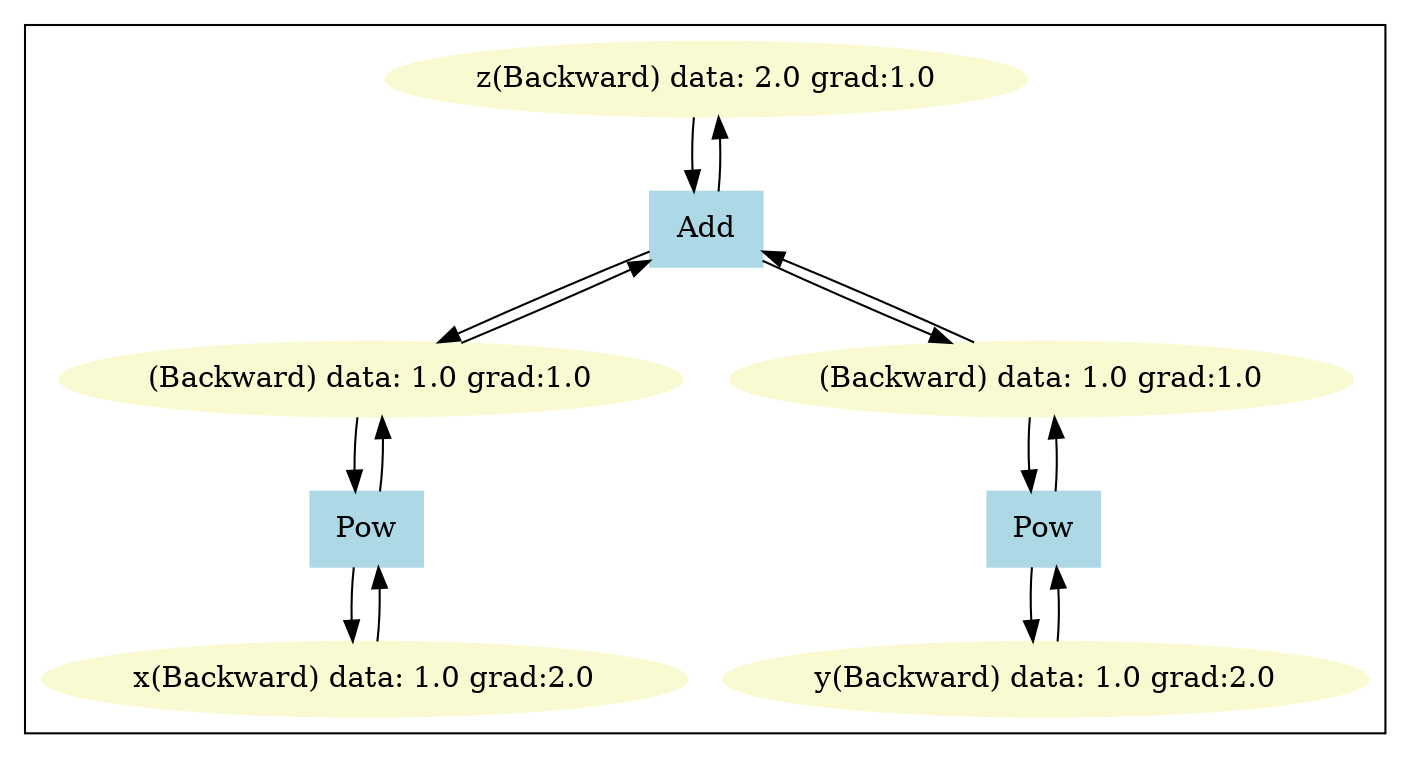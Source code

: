 digraph g{

    subgraph cluster_g1 {
    cluster=true;
    2843389783728 [label="z(Forward) data: 2.0", color=lightcoral, style=filled]
    2843389783536 [label ="Add", color=lightblue, style=filled, shape=box]
    2843389783392 -> 2843389783536
    2843389783584 -> 2843389783536
    2843389783536 -> 2843389783728
    2843389783392 [label="(Forward) data: 1.0", color=lightcoral, style=filled]
    2843389783584 [label="(Forward) data: 1.0", color=lightcoral, style=filled]
    2843389783344 [label ="Pow", color=lightblue, style=filled, shape=box]
    2843350748608 -> 2843389783344
    2843389783344 -> 2843389783584
    2843350748608 [label="y(Forward) data: 1.0", color=lightcoral, style=filled]
    2843350748512 [label ="Pow", color=lightblue, style=filled, shape=box]
    2843350748656 -> 2843350748512
    2843350748512 -> 2843389783392
    2843350748656 [label="x(Forward) data: 1.0", color=lightcoral, style=filled]
    }

    subgraph cluster_g2 {
    cluster=true;
    2843389783728 [label="z(Backward) data: 2.0 grad:1.0", color=lightgoldenrodyellow, style=filled]
    2843389783536 [label ="Add", color=lightblue, style=filled, shape=box]
    2843389783536 -> 2843389783392
    2843389783536 -> 2843389783584
    2843389783728 -> 2843389783536
    2843389783392 [label="(Backward) data: 1.0 grad:1.0", color=lightgoldenrodyellow, style=filled]
    2843389783584 [label="(Backward) data: 1.0 grad:1.0", color=lightgoldenrodyellow, style=filled]
    2843389783344 [label ="Pow", color=lightblue, style=filled, shape=box]
    2843389783344 -> 2843350748608
    2843389783584 -> 2843389783344
    2843350748608 [label="y(Backward) data: 1.0 grad:2.0", color=lightgoldenrodyellow, style=filled]
    2843350748512 [label ="Pow", color=lightblue, style=filled, shape=box]
    2843350748512 -> 2843350748656
    2843389783392 -> 2843350748512
    2843350748656 [label="x(Backward) data: 1.0 grad:2.0", color=lightgoldenrodyellow, style=filled]
    }
}